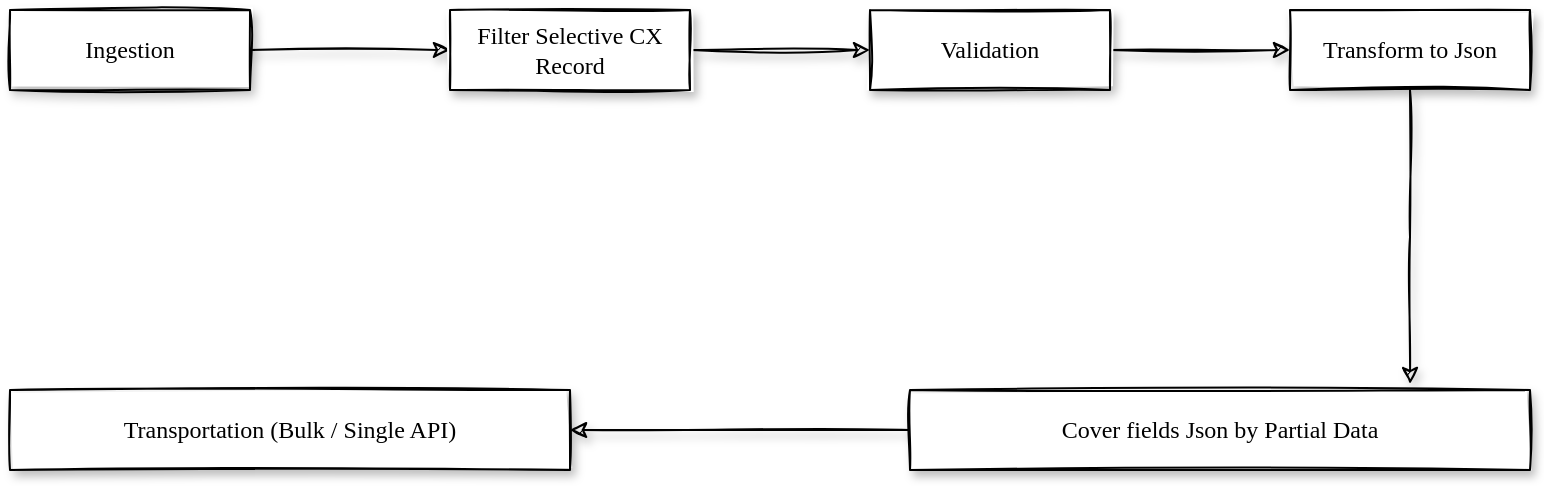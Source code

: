 <mxfile version="20.4.0" type="github">
  <diagram id="6Hed4AnB6bPztGE9XCeQ" name="Page-1">
    <mxGraphModel dx="1191" dy="403" grid="1" gridSize="10" guides="1" tooltips="1" connect="1" arrows="1" fold="1" page="1" pageScale="1" pageWidth="827" pageHeight="1169" math="0" shadow="0">
      <root>
        <mxCell id="0" />
        <mxCell id="1" parent="0" />
        <mxCell id="dNERfOUMqjBAJTPeHLXD-9" style="edgeStyle=orthogonalEdgeStyle;rounded=0;orthogonalLoop=1;jettySize=auto;html=1;exitX=1;exitY=0.5;exitDx=0;exitDy=0;entryX=0;entryY=0.5;entryDx=0;entryDy=0;fontFamily=Comic Sans MS;sketch=1;shadow=1;" edge="1" parent="1" source="dNERfOUMqjBAJTPeHLXD-1" target="dNERfOUMqjBAJTPeHLXD-2">
          <mxGeometry relative="1" as="geometry" />
        </mxCell>
        <mxCell id="dNERfOUMqjBAJTPeHLXD-1" value="Ingestion" style="rounded=0;whiteSpace=wrap;html=1;sketch=1;shadow=1;fontFamily=Comic Sans MS;" vertex="1" parent="1">
          <mxGeometry x="60" y="160" width="120" height="40" as="geometry" />
        </mxCell>
        <mxCell id="dNERfOUMqjBAJTPeHLXD-10" style="edgeStyle=orthogonalEdgeStyle;rounded=0;orthogonalLoop=1;jettySize=auto;html=1;exitX=1;exitY=0.5;exitDx=0;exitDy=0;fontFamily=Comic Sans MS;sketch=1;shadow=1;" edge="1" parent="1" source="dNERfOUMqjBAJTPeHLXD-2" target="dNERfOUMqjBAJTPeHLXD-4">
          <mxGeometry relative="1" as="geometry" />
        </mxCell>
        <mxCell id="dNERfOUMqjBAJTPeHLXD-2" value="Filter Selective CX Record" style="rounded=0;whiteSpace=wrap;html=1;sketch=1;shadow=1;fontFamily=Comic Sans MS;" vertex="1" parent="1">
          <mxGeometry x="280" y="160" width="120" height="40" as="geometry" />
        </mxCell>
        <mxCell id="dNERfOUMqjBAJTPeHLXD-11" style="edgeStyle=orthogonalEdgeStyle;rounded=0;orthogonalLoop=1;jettySize=auto;html=1;exitX=1;exitY=0.5;exitDx=0;exitDy=0;entryX=0;entryY=0.5;entryDx=0;entryDy=0;fontFamily=Comic Sans MS;sketch=1;shadow=1;" edge="1" parent="1" source="dNERfOUMqjBAJTPeHLXD-4" target="dNERfOUMqjBAJTPeHLXD-5">
          <mxGeometry relative="1" as="geometry" />
        </mxCell>
        <mxCell id="dNERfOUMqjBAJTPeHLXD-4" value="Validation" style="rounded=0;whiteSpace=wrap;html=1;sketch=1;shadow=1;fontFamily=Comic Sans MS;" vertex="1" parent="1">
          <mxGeometry x="490" y="160" width="120" height="40" as="geometry" />
        </mxCell>
        <mxCell id="dNERfOUMqjBAJTPeHLXD-12" style="edgeStyle=orthogonalEdgeStyle;rounded=0;orthogonalLoop=1;jettySize=auto;html=1;exitX=0.5;exitY=1;exitDx=0;exitDy=0;entryX=0.417;entryY=-0.075;entryDx=0;entryDy=0;entryPerimeter=0;fontFamily=Comic Sans MS;sketch=1;shadow=1;" edge="1" parent="1" source="dNERfOUMqjBAJTPeHLXD-5">
          <mxGeometry relative="1" as="geometry">
            <mxPoint x="760.04" y="347" as="targetPoint" />
          </mxGeometry>
        </mxCell>
        <mxCell id="dNERfOUMqjBAJTPeHLXD-5" value="Transform to Json" style="rounded=0;whiteSpace=wrap;html=1;sketch=1;shadow=1;fontFamily=Comic Sans MS;" vertex="1" parent="1">
          <mxGeometry x="700" y="160" width="120" height="40" as="geometry" />
        </mxCell>
        <mxCell id="dNERfOUMqjBAJTPeHLXD-6" value="Transportation (Bulk / Single API)" style="rounded=0;whiteSpace=wrap;html=1;sketch=1;shadow=1;fontFamily=Comic Sans MS;" vertex="1" parent="1">
          <mxGeometry x="60" y="350" width="280" height="40" as="geometry" />
        </mxCell>
        <mxCell id="dNERfOUMqjBAJTPeHLXD-15" style="edgeStyle=orthogonalEdgeStyle;rounded=0;orthogonalLoop=1;jettySize=auto;html=1;exitX=0;exitY=0.5;exitDx=0;exitDy=0;entryX=1;entryY=0.5;entryDx=0;entryDy=0;fontFamily=Comic Sans MS;sketch=1;shadow=1;" edge="1" parent="1" source="dNERfOUMqjBAJTPeHLXD-8" target="dNERfOUMqjBAJTPeHLXD-6">
          <mxGeometry relative="1" as="geometry" />
        </mxCell>
        <mxCell id="dNERfOUMqjBAJTPeHLXD-8" value="Cover fields Json by Partial Data" style="rounded=0;whiteSpace=wrap;html=1;sketch=1;shadow=1;fontFamily=Comic Sans MS;" vertex="1" parent="1">
          <mxGeometry x="510" y="350" width="310" height="40" as="geometry" />
        </mxCell>
      </root>
    </mxGraphModel>
  </diagram>
</mxfile>
